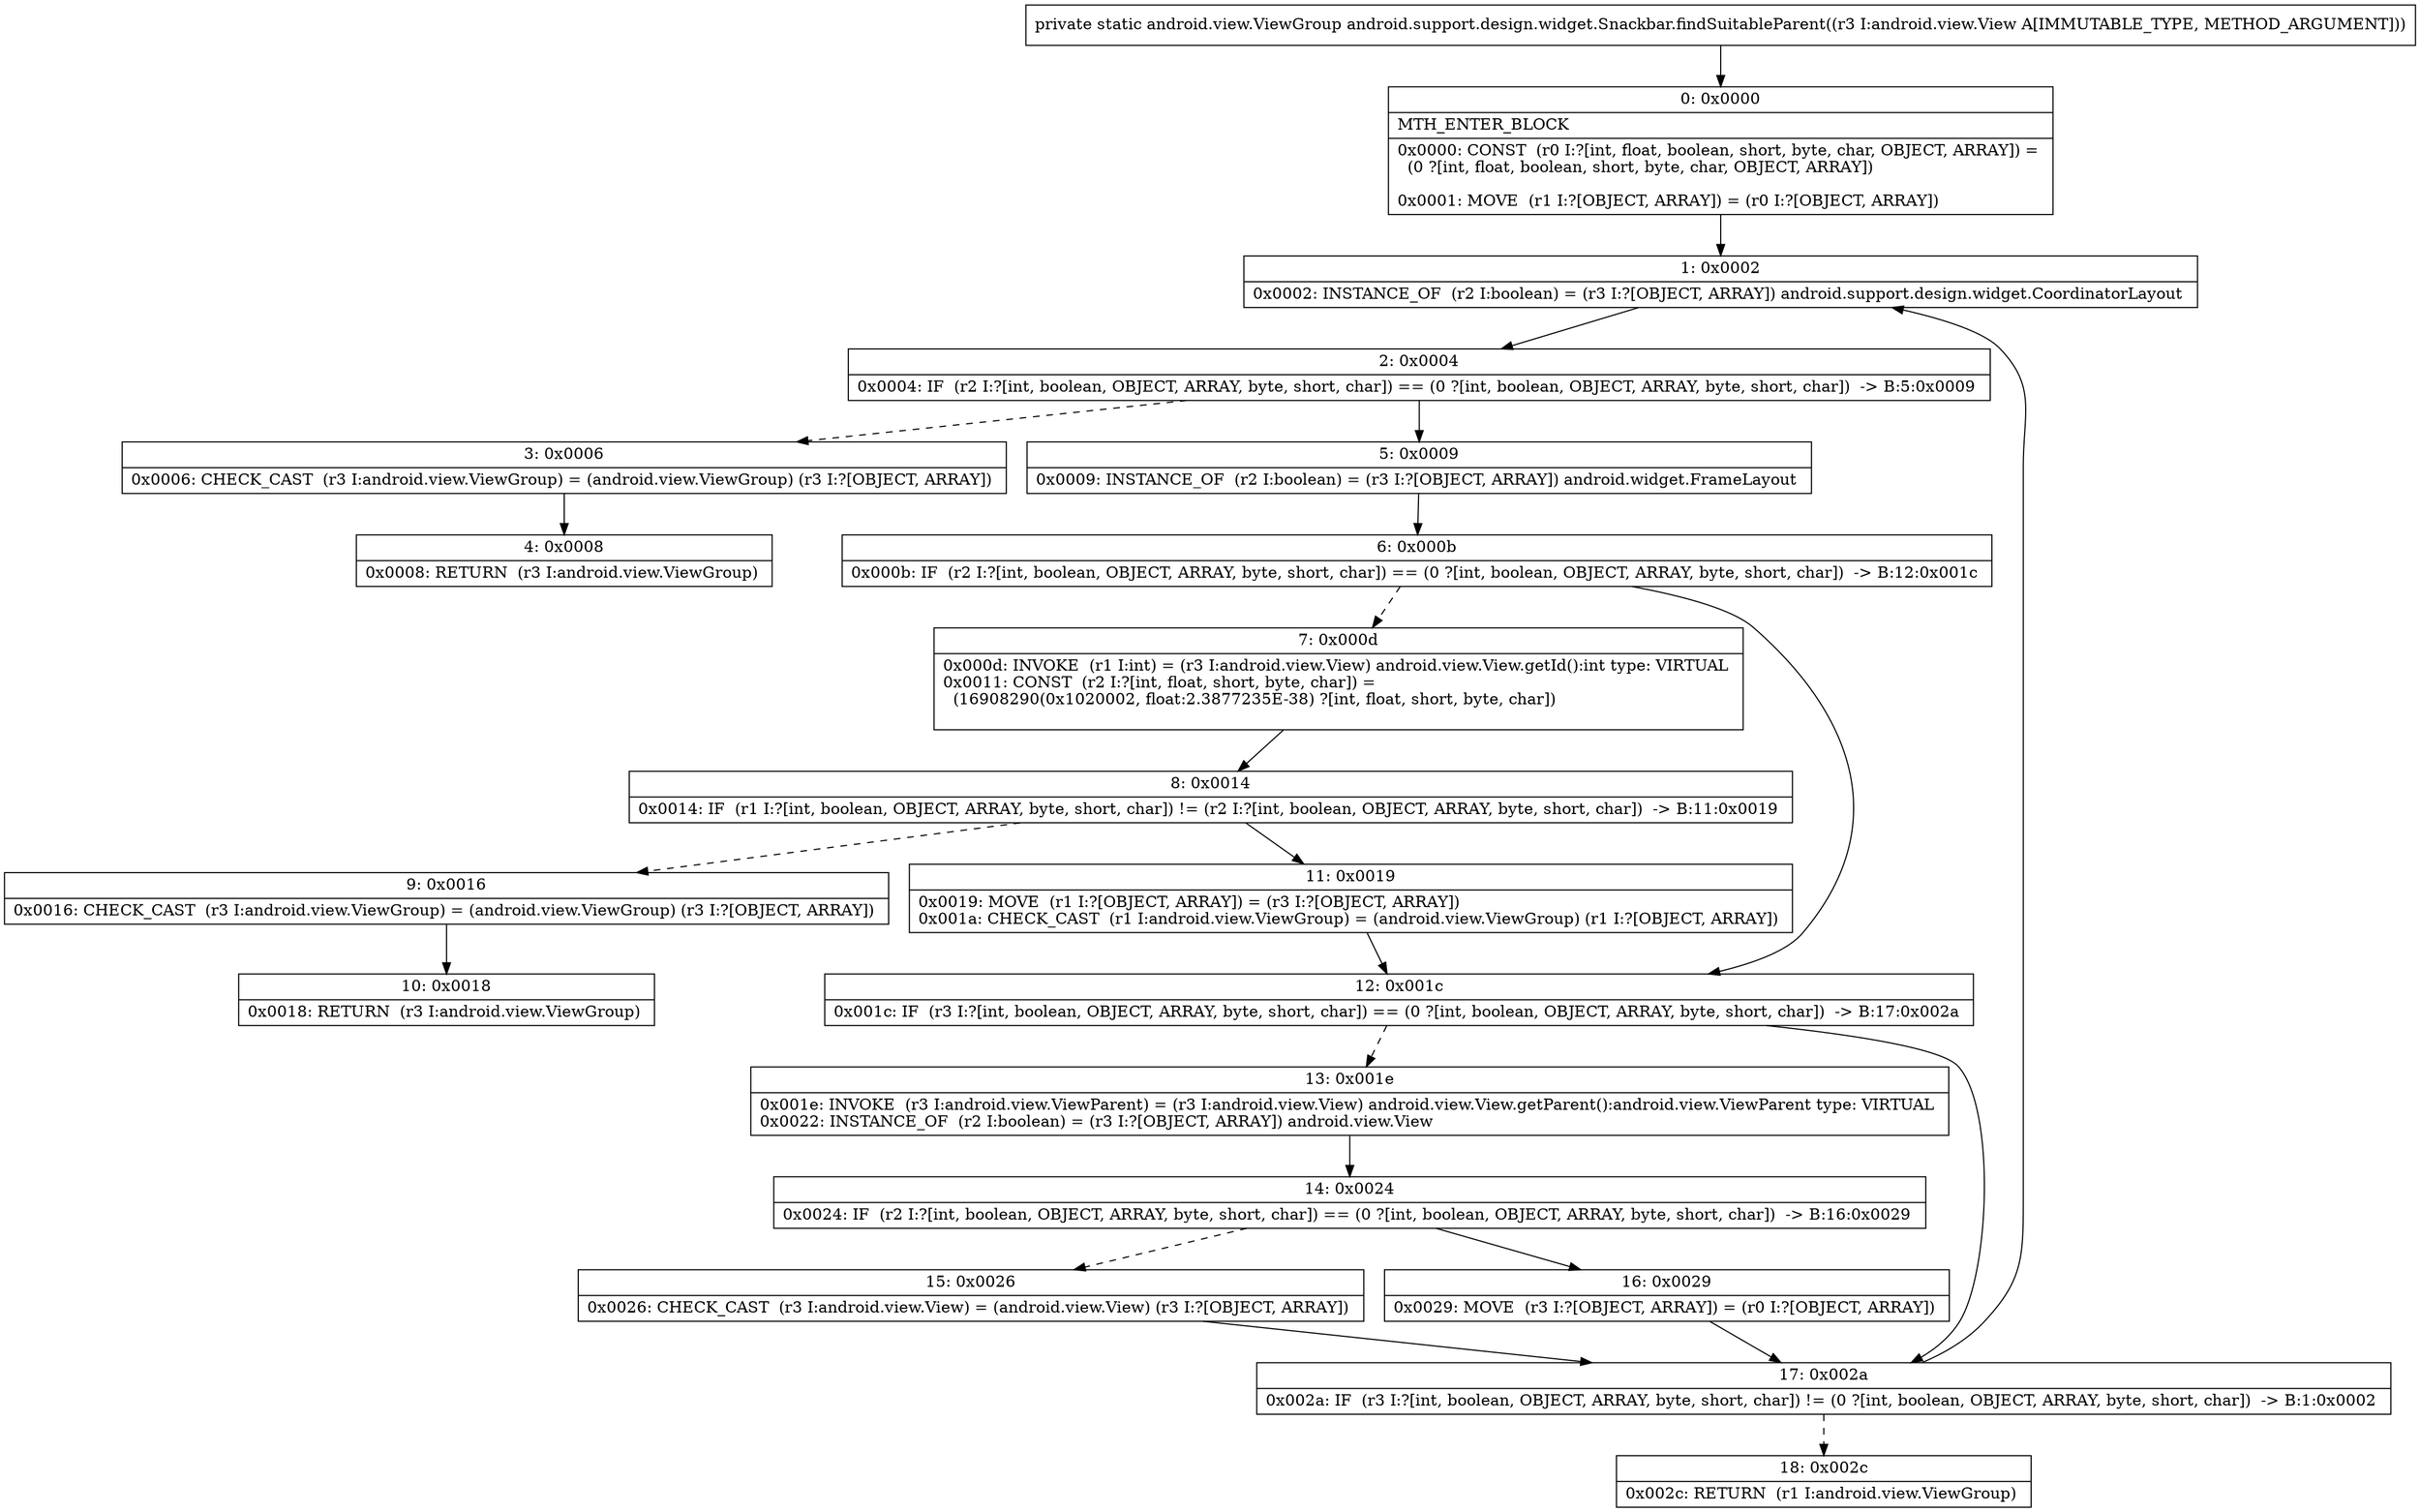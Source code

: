 digraph "CFG forandroid.support.design.widget.Snackbar.findSuitableParent(Landroid\/view\/View;)Landroid\/view\/ViewGroup;" {
Node_0 [shape=record,label="{0\:\ 0x0000|MTH_ENTER_BLOCK\l|0x0000: CONST  (r0 I:?[int, float, boolean, short, byte, char, OBJECT, ARRAY]) = \l  (0 ?[int, float, boolean, short, byte, char, OBJECT, ARRAY])\l \l0x0001: MOVE  (r1 I:?[OBJECT, ARRAY]) = (r0 I:?[OBJECT, ARRAY]) \l}"];
Node_1 [shape=record,label="{1\:\ 0x0002|0x0002: INSTANCE_OF  (r2 I:boolean) = (r3 I:?[OBJECT, ARRAY]) android.support.design.widget.CoordinatorLayout \l}"];
Node_2 [shape=record,label="{2\:\ 0x0004|0x0004: IF  (r2 I:?[int, boolean, OBJECT, ARRAY, byte, short, char]) == (0 ?[int, boolean, OBJECT, ARRAY, byte, short, char])  \-\> B:5:0x0009 \l}"];
Node_3 [shape=record,label="{3\:\ 0x0006|0x0006: CHECK_CAST  (r3 I:android.view.ViewGroup) = (android.view.ViewGroup) (r3 I:?[OBJECT, ARRAY]) \l}"];
Node_4 [shape=record,label="{4\:\ 0x0008|0x0008: RETURN  (r3 I:android.view.ViewGroup) \l}"];
Node_5 [shape=record,label="{5\:\ 0x0009|0x0009: INSTANCE_OF  (r2 I:boolean) = (r3 I:?[OBJECT, ARRAY]) android.widget.FrameLayout \l}"];
Node_6 [shape=record,label="{6\:\ 0x000b|0x000b: IF  (r2 I:?[int, boolean, OBJECT, ARRAY, byte, short, char]) == (0 ?[int, boolean, OBJECT, ARRAY, byte, short, char])  \-\> B:12:0x001c \l}"];
Node_7 [shape=record,label="{7\:\ 0x000d|0x000d: INVOKE  (r1 I:int) = (r3 I:android.view.View) android.view.View.getId():int type: VIRTUAL \l0x0011: CONST  (r2 I:?[int, float, short, byte, char]) = \l  (16908290(0x1020002, float:2.3877235E\-38) ?[int, float, short, byte, char])\l \l}"];
Node_8 [shape=record,label="{8\:\ 0x0014|0x0014: IF  (r1 I:?[int, boolean, OBJECT, ARRAY, byte, short, char]) != (r2 I:?[int, boolean, OBJECT, ARRAY, byte, short, char])  \-\> B:11:0x0019 \l}"];
Node_9 [shape=record,label="{9\:\ 0x0016|0x0016: CHECK_CAST  (r3 I:android.view.ViewGroup) = (android.view.ViewGroup) (r3 I:?[OBJECT, ARRAY]) \l}"];
Node_10 [shape=record,label="{10\:\ 0x0018|0x0018: RETURN  (r3 I:android.view.ViewGroup) \l}"];
Node_11 [shape=record,label="{11\:\ 0x0019|0x0019: MOVE  (r1 I:?[OBJECT, ARRAY]) = (r3 I:?[OBJECT, ARRAY]) \l0x001a: CHECK_CAST  (r1 I:android.view.ViewGroup) = (android.view.ViewGroup) (r1 I:?[OBJECT, ARRAY]) \l}"];
Node_12 [shape=record,label="{12\:\ 0x001c|0x001c: IF  (r3 I:?[int, boolean, OBJECT, ARRAY, byte, short, char]) == (0 ?[int, boolean, OBJECT, ARRAY, byte, short, char])  \-\> B:17:0x002a \l}"];
Node_13 [shape=record,label="{13\:\ 0x001e|0x001e: INVOKE  (r3 I:android.view.ViewParent) = (r3 I:android.view.View) android.view.View.getParent():android.view.ViewParent type: VIRTUAL \l0x0022: INSTANCE_OF  (r2 I:boolean) = (r3 I:?[OBJECT, ARRAY]) android.view.View \l}"];
Node_14 [shape=record,label="{14\:\ 0x0024|0x0024: IF  (r2 I:?[int, boolean, OBJECT, ARRAY, byte, short, char]) == (0 ?[int, boolean, OBJECT, ARRAY, byte, short, char])  \-\> B:16:0x0029 \l}"];
Node_15 [shape=record,label="{15\:\ 0x0026|0x0026: CHECK_CAST  (r3 I:android.view.View) = (android.view.View) (r3 I:?[OBJECT, ARRAY]) \l}"];
Node_16 [shape=record,label="{16\:\ 0x0029|0x0029: MOVE  (r3 I:?[OBJECT, ARRAY]) = (r0 I:?[OBJECT, ARRAY]) \l}"];
Node_17 [shape=record,label="{17\:\ 0x002a|0x002a: IF  (r3 I:?[int, boolean, OBJECT, ARRAY, byte, short, char]) != (0 ?[int, boolean, OBJECT, ARRAY, byte, short, char])  \-\> B:1:0x0002 \l}"];
Node_18 [shape=record,label="{18\:\ 0x002c|0x002c: RETURN  (r1 I:android.view.ViewGroup) \l}"];
MethodNode[shape=record,label="{private static android.view.ViewGroup android.support.design.widget.Snackbar.findSuitableParent((r3 I:android.view.View A[IMMUTABLE_TYPE, METHOD_ARGUMENT])) }"];
MethodNode -> Node_0;
Node_0 -> Node_1;
Node_1 -> Node_2;
Node_2 -> Node_3[style=dashed];
Node_2 -> Node_5;
Node_3 -> Node_4;
Node_5 -> Node_6;
Node_6 -> Node_7[style=dashed];
Node_6 -> Node_12;
Node_7 -> Node_8;
Node_8 -> Node_9[style=dashed];
Node_8 -> Node_11;
Node_9 -> Node_10;
Node_11 -> Node_12;
Node_12 -> Node_13[style=dashed];
Node_12 -> Node_17;
Node_13 -> Node_14;
Node_14 -> Node_15[style=dashed];
Node_14 -> Node_16;
Node_15 -> Node_17;
Node_16 -> Node_17;
Node_17 -> Node_1;
Node_17 -> Node_18[style=dashed];
}

